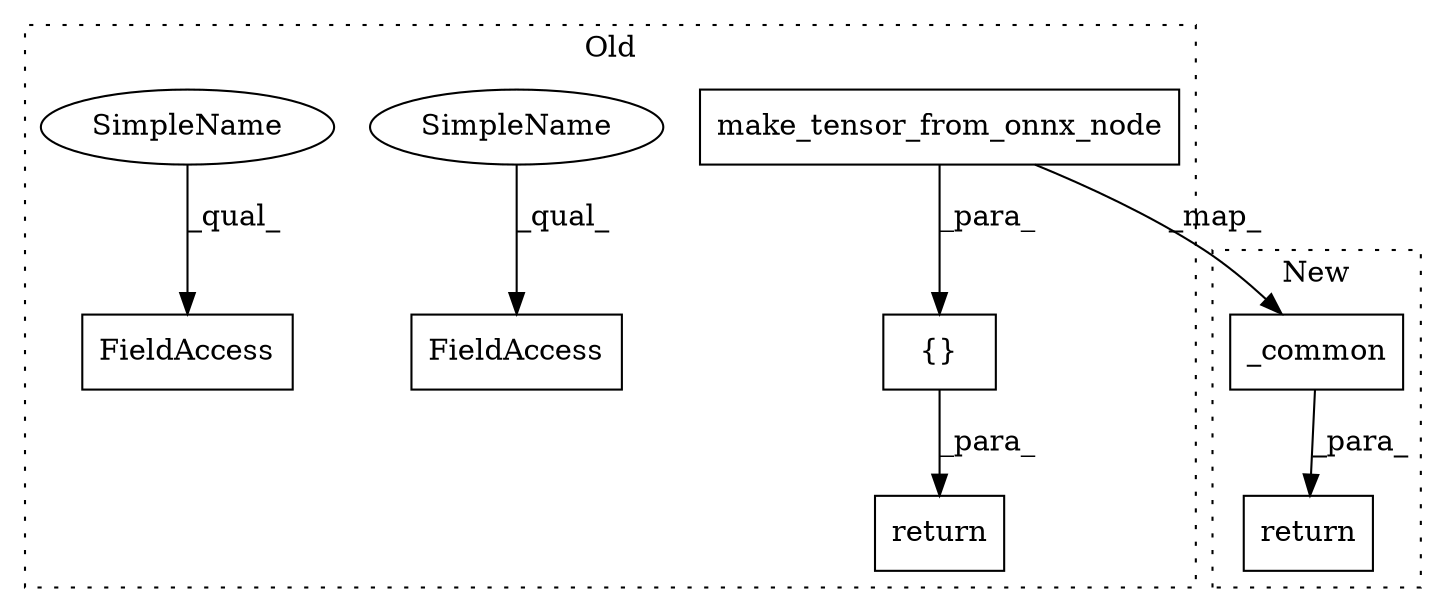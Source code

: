 digraph G {
subgraph cluster0 {
1 [label="make_tensor_from_onnx_node" a="32" s="508,546" l="27,1" shape="box"];
3 [label="{}" a="4" s="662,670" l="1,1" shape="box"];
4 [label="FieldAccess" a="22" s="462" l="10" shape="box"];
5 [label="FieldAccess" a="22" s="423" l="10" shape="box"];
6 [label="return" a="41" s="646" l="7" shape="box"];
8 [label="SimpleName" a="42" s="423" l="4" shape="ellipse"];
9 [label="SimpleName" a="42" s="462" l="4" shape="ellipse"];
label = "Old";
style="dotted";
}
subgraph cluster1 {
2 [label="_common" a="32" s="743,762" l="8,1" shape="box"];
7 [label="return" a="41" s="732" l="7" shape="box"];
label = "New";
style="dotted";
}
1 -> 2 [label="_map_"];
1 -> 3 [label="_para_"];
2 -> 7 [label="_para_"];
3 -> 6 [label="_para_"];
8 -> 5 [label="_qual_"];
9 -> 4 [label="_qual_"];
}